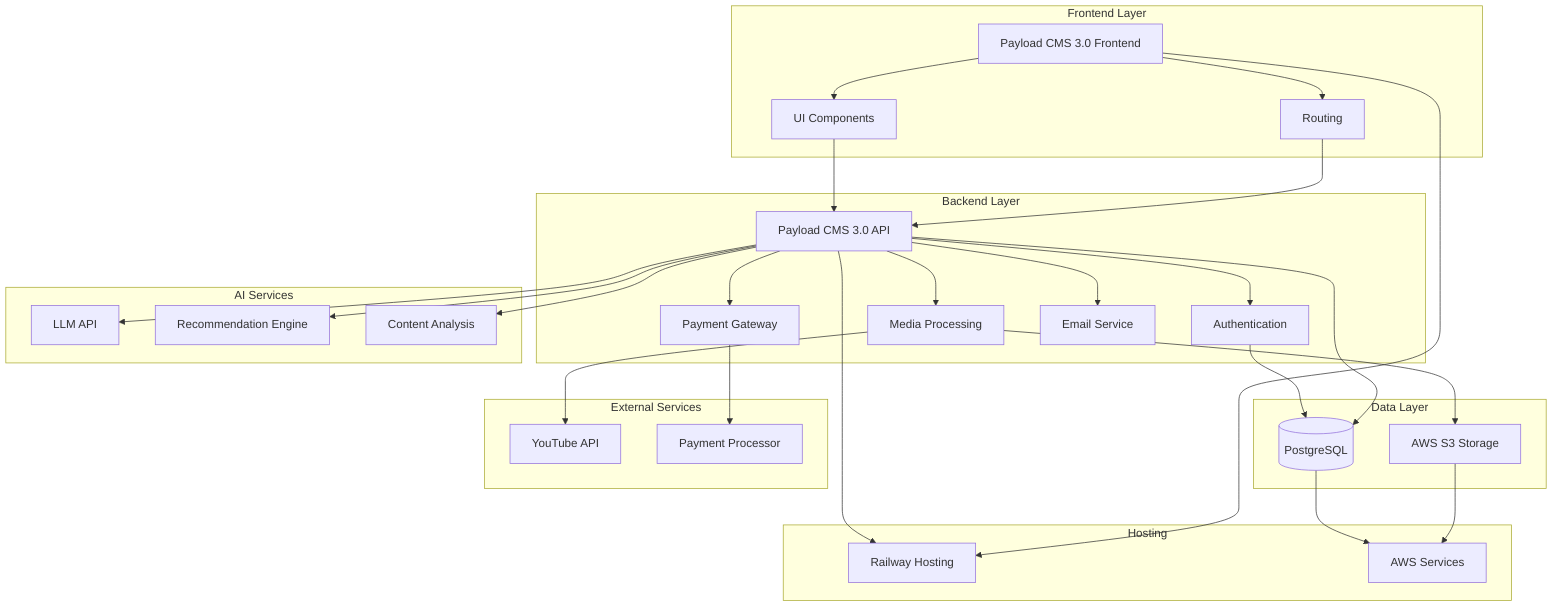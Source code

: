 flowchart TB
    subgraph "Frontend Layer"
        UI[Payload CMS 3.0 Frontend]
        UIComponents[UI Components]
        UIRouter[Routing]
    end
    
    subgraph "Backend Layer"
        API[Payload CMS 3.0 API]
        Auth[Authentication]
        MediaHandling[Media Processing]
        PaymentIntegration[Payment Gateway]
        EmailService[Email Service]
    end
    
    subgraph "Data Layer"
        DB[(PostgreSQL)]
        Storage[AWS S3 Storage]
    end
    
    subgraph "AI Services"
        LLM[LLM API]
        Recommender[Recommendation Engine]
        ContentAnalyzer[Content Analysis]
    end
    
    subgraph "External Services"
        YouTube[YouTube API]
        Payment[Payment Processor]
    end
    
    subgraph "Hosting"
        Railway[Railway Hosting]
        AWS[AWS Services]
    end
    
    UI --> UIComponents
    UI --> UIRouter
    UIComponents --> API
    UIRouter --> API
    
    API --> Auth
    API --> MediaHandling
    API --> PaymentIntegration
    API --> EmailService
    
    Auth --> DB
    MediaHandling --> Storage
    PaymentIntegration --> Payment
    API --> DB
    
    API --> LLM
    API --> Recommender
    API --> ContentAnalyzer
    
    MediaHandling --> YouTube
    
    DB --> AWS
    Storage --> AWS
    API --> Railway
    UI --> Railway